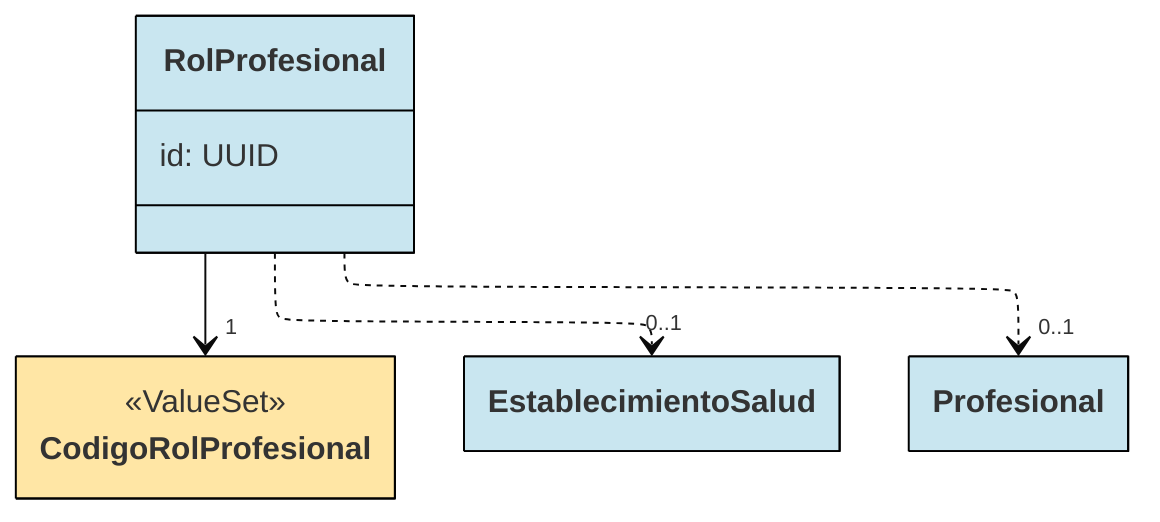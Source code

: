 ---
config:
  layout: elk
  theme: base
  class:
    hideEmptyMembersBox: true
  themeVariables:
    primaryBorderColor: "#000000"
    primaryColor: "#C9E6F0"
---

classDiagram
direction TB

class RolProfesional {
  id: UUID
}
class CodigoRolProfesional { <<ValueSet>> }


RolProfesional ..> "0..1" EstablecimientoSalud
RolProfesional ..> "0..1" Profesional

link CodigoRolProfesional "https://build.fhir.org/ig/Minsal-CL/SIGTEv2-IG/ValueSet-VSPractitionerTipoRolLE.html"
style CodigoRolProfesional fill:#FFE6A5
RolProfesional --> "1" CodigoRolProfesional